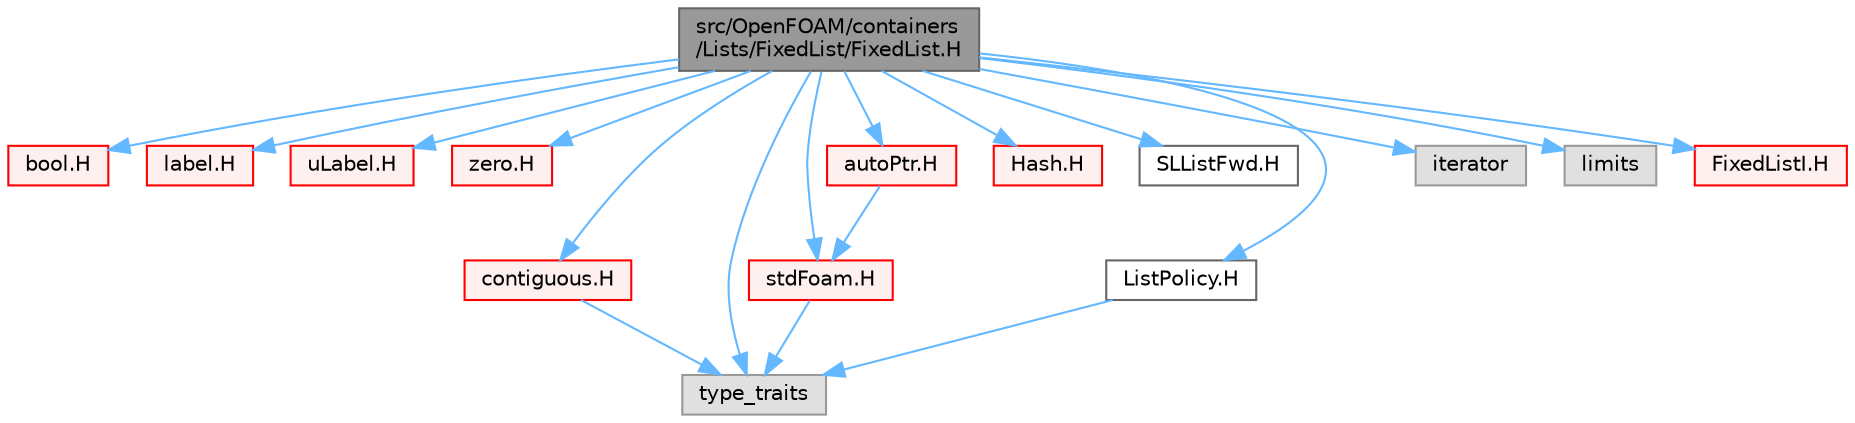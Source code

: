 digraph "src/OpenFOAM/containers/Lists/FixedList/FixedList.H"
{
 // LATEX_PDF_SIZE
  bgcolor="transparent";
  edge [fontname=Helvetica,fontsize=10,labelfontname=Helvetica,labelfontsize=10];
  node [fontname=Helvetica,fontsize=10,shape=box,height=0.2,width=0.4];
  Node1 [id="Node000001",label="src/OpenFOAM/containers\l/Lists/FixedList/FixedList.H",height=0.2,width=0.4,color="gray40", fillcolor="grey60", style="filled", fontcolor="black",tooltip=" "];
  Node1 -> Node2 [id="edge1_Node000001_Node000002",color="steelblue1",style="solid",tooltip=" "];
  Node2 [id="Node000002",label="bool.H",height=0.2,width=0.4,color="red", fillcolor="#FFF0F0", style="filled",URL="$bool_8H.html",tooltip="System bool."];
  Node1 -> Node7 [id="edge2_Node000001_Node000007",color="steelblue1",style="solid",tooltip=" "];
  Node7 [id="Node000007",label="label.H",height=0.2,width=0.4,color="red", fillcolor="#FFF0F0", style="filled",URL="$label_8H.html",tooltip=" "];
  Node1 -> Node26 [id="edge3_Node000001_Node000026",color="steelblue1",style="solid",tooltip=" "];
  Node26 [id="Node000026",label="uLabel.H",height=0.2,width=0.4,color="red", fillcolor="#FFF0F0", style="filled",URL="$uLabel_8H.html",tooltip=" "];
  Node1 -> Node32 [id="edge4_Node000001_Node000032",color="steelblue1",style="solid",tooltip=" "];
  Node32 [id="Node000032",label="zero.H",height=0.2,width=0.4,color="red", fillcolor="#FFF0F0", style="filled",URL="$zero_8H.html",tooltip=" "];
  Node1 -> Node42 [id="edge5_Node000001_Node000042",color="steelblue1",style="solid",tooltip=" "];
  Node42 [id="Node000042",label="contiguous.H",height=0.2,width=0.4,color="red", fillcolor="#FFF0F0", style="filled",URL="$contiguous_8H.html",tooltip=" "];
  Node42 -> Node43 [id="edge6_Node000042_Node000043",color="steelblue1",style="solid",tooltip=" "];
  Node43 [id="Node000043",label="type_traits",height=0.2,width=0.4,color="grey60", fillcolor="#E0E0E0", style="filled",tooltip=" "];
  Node1 -> Node44 [id="edge7_Node000001_Node000044",color="steelblue1",style="solid",tooltip=" "];
  Node44 [id="Node000044",label="stdFoam.H",height=0.2,width=0.4,color="red", fillcolor="#FFF0F0", style="filled",URL="$stdFoam_8H.html",tooltip="Includes some standard C++ headers, defines global macros and templates used in multiple places by Op..."];
  Node44 -> Node43 [id="edge8_Node000044_Node000043",color="steelblue1",style="solid",tooltip=" "];
  Node1 -> Node49 [id="edge9_Node000001_Node000049",color="steelblue1",style="solid",tooltip=" "];
  Node49 [id="Node000049",label="autoPtr.H",height=0.2,width=0.4,color="red", fillcolor="#FFF0F0", style="filled",URL="$autoPtr_8H.html",tooltip=" "];
  Node49 -> Node44 [id="edge10_Node000049_Node000044",color="steelblue1",style="solid",tooltip=" "];
  Node1 -> Node75 [id="edge11_Node000001_Node000075",color="steelblue1",style="solid",tooltip=" "];
  Node75 [id="Node000075",label="Hash.H",height=0.2,width=0.4,color="red", fillcolor="#FFF0F0", style="filled",URL="$Hash_8H.html",tooltip=" "];
  Node1 -> Node76 [id="edge12_Node000001_Node000076",color="steelblue1",style="solid",tooltip=" "];
  Node76 [id="Node000076",label="SLListFwd.H",height=0.2,width=0.4,color="grey40", fillcolor="white", style="filled",URL="$SLListFwd_8H.html",tooltip="Forward declarations for SLList."];
  Node1 -> Node77 [id="edge13_Node000001_Node000077",color="steelblue1",style="solid",tooltip=" "];
  Node77 [id="Node000077",label="ListPolicy.H",height=0.2,width=0.4,color="grey40", fillcolor="white", style="filled",URL="$ListPolicy_8H.html",tooltip=" "];
  Node77 -> Node43 [id="edge14_Node000077_Node000043",color="steelblue1",style="solid",tooltip=" "];
  Node1 -> Node78 [id="edge15_Node000001_Node000078",color="steelblue1",style="solid",tooltip=" "];
  Node78 [id="Node000078",label="iterator",height=0.2,width=0.4,color="grey60", fillcolor="#E0E0E0", style="filled",tooltip=" "];
  Node1 -> Node79 [id="edge16_Node000001_Node000079",color="steelblue1",style="solid",tooltip=" "];
  Node79 [id="Node000079",label="limits",height=0.2,width=0.4,color="grey60", fillcolor="#E0E0E0", style="filled",tooltip=" "];
  Node1 -> Node43 [id="edge17_Node000001_Node000043",color="steelblue1",style="solid",tooltip=" "];
  Node1 -> Node80 [id="edge18_Node000001_Node000080",color="steelblue1",style="solid",tooltip=" "];
  Node80 [id="Node000080",label="FixedListI.H",height=0.2,width=0.4,color="red", fillcolor="#FFF0F0", style="filled",URL="$FixedListI_8H.html",tooltip=" "];
}
